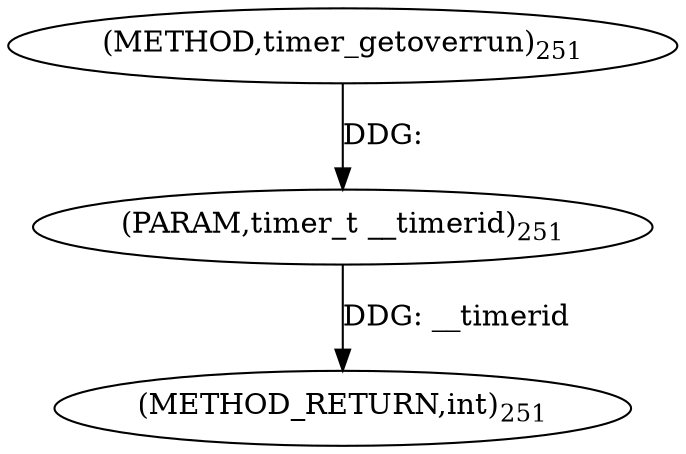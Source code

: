 digraph "timer_getoverrun" {  
"8018" [label = <(METHOD,timer_getoverrun)<SUB>251</SUB>> ]
"8020" [label = <(METHOD_RETURN,int)<SUB>251</SUB>> ]
"8019" [label = <(PARAM,timer_t __timerid)<SUB>251</SUB>> ]
  "8019" -> "8020"  [ label = "DDG: __timerid"] 
  "8018" -> "8019"  [ label = "DDG: "] 
}
